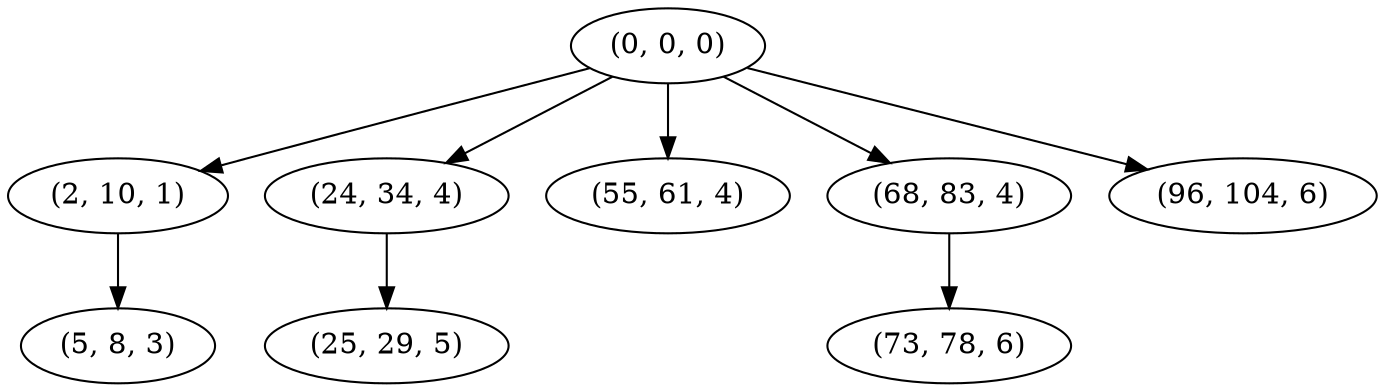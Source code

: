 digraph tree {
    "(0, 0, 0)";
    "(2, 10, 1)";
    "(5, 8, 3)";
    "(24, 34, 4)";
    "(25, 29, 5)";
    "(55, 61, 4)";
    "(68, 83, 4)";
    "(73, 78, 6)";
    "(96, 104, 6)";
    "(0, 0, 0)" -> "(2, 10, 1)";
    "(0, 0, 0)" -> "(24, 34, 4)";
    "(0, 0, 0)" -> "(55, 61, 4)";
    "(0, 0, 0)" -> "(68, 83, 4)";
    "(0, 0, 0)" -> "(96, 104, 6)";
    "(2, 10, 1)" -> "(5, 8, 3)";
    "(24, 34, 4)" -> "(25, 29, 5)";
    "(68, 83, 4)" -> "(73, 78, 6)";
}
